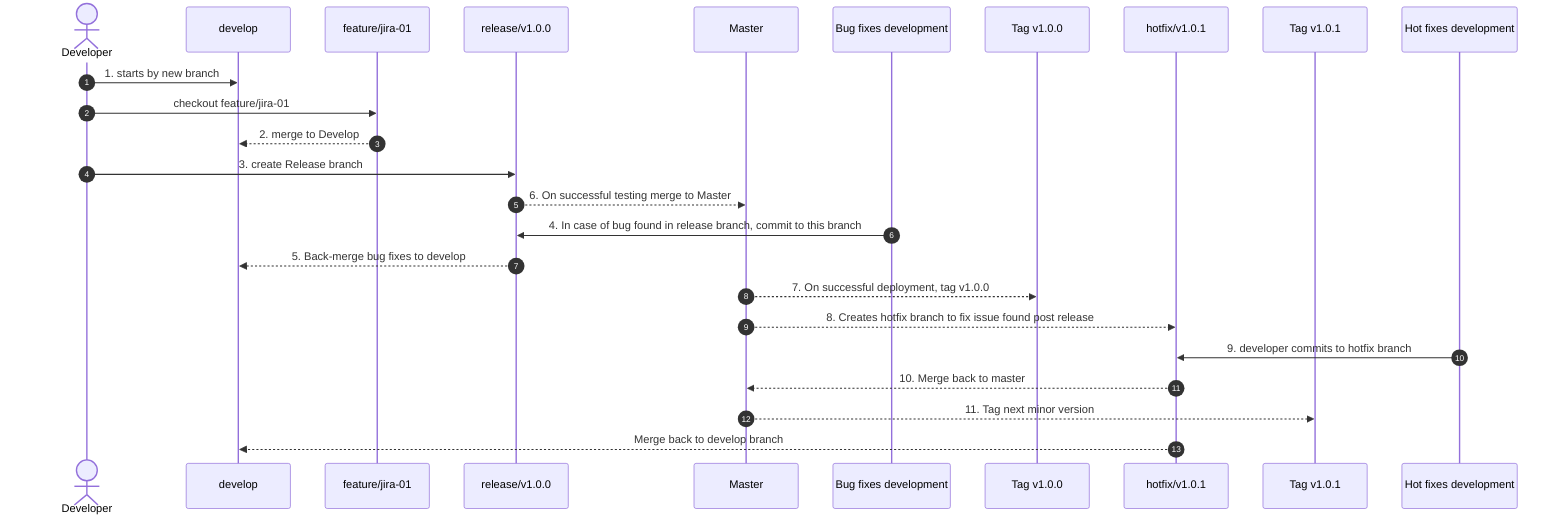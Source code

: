 sequenceDiagram
    autonumber

    actor Dev as Developer
    participant B as develop
    participant A as feature/jira-01
    participant C as release/v1.0.0
    participant D as Master
    participant E as Bug fixes development
    participant G as Tag v1.0.0
    participant H as hotfix/v1.0.1
    participant K as Tag v1.0.1
    participant L as Hot fixes development

    Dev->>B: 1. starts by new branch
    Dev->>A: checkout feature/jira-01
    A-->>B: 2. merge to Develop
    Dev->>C: 3. create Release branch
    C-->>D: 6. On successful testing merge to Master
    E->>C: 4. In case of bug found in release branch, commit to this branch
    C-->>B: 5. Back-merge bug fixes to develop
    D-->>G: 7. On successful deployment, tag v1.0.0
    D-->>H: 8. Creates hotfix branch to fix issue found post release
    L->>H: 9. developer commits to hotfix branch
    H-->>D: 10. Merge back to master
    D-->>K: 11. Tag next minor version
    H-->>B: Merge back to develop branch